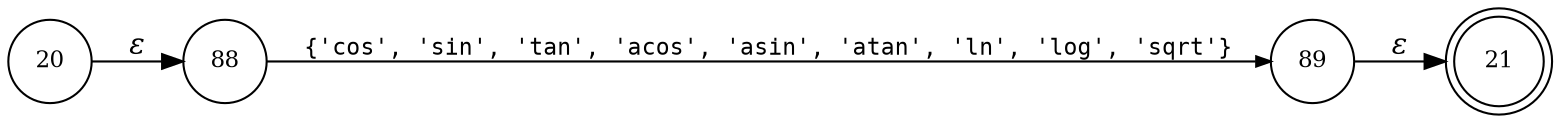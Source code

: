 digraph ATN {
rankdir=LR;
s21[fontsize=11, label="21", shape=doublecircle, fixedsize=true, width=.6];
s20[fontsize=11,label="20", shape=circle, fixedsize=true, width=.55, peripheries=1];
s88[fontsize=11,label="88", shape=circle, fixedsize=true, width=.55, peripheries=1];
s89[fontsize=11,label="89", shape=circle, fixedsize=true, width=.55, peripheries=1];
s20 -> s88 [fontname="Times-Italic", label="&epsilon;"];
s88 -> s89 [fontsize=11, fontname="Courier", arrowsize=.7, label = "{'cos', 'sin', 'tan', 'acos', 'asin', 'atan', 'ln', 'log', 'sqrt'}", arrowhead = normal];
s89 -> s21 [fontname="Times-Italic", label="&epsilon;"];
}